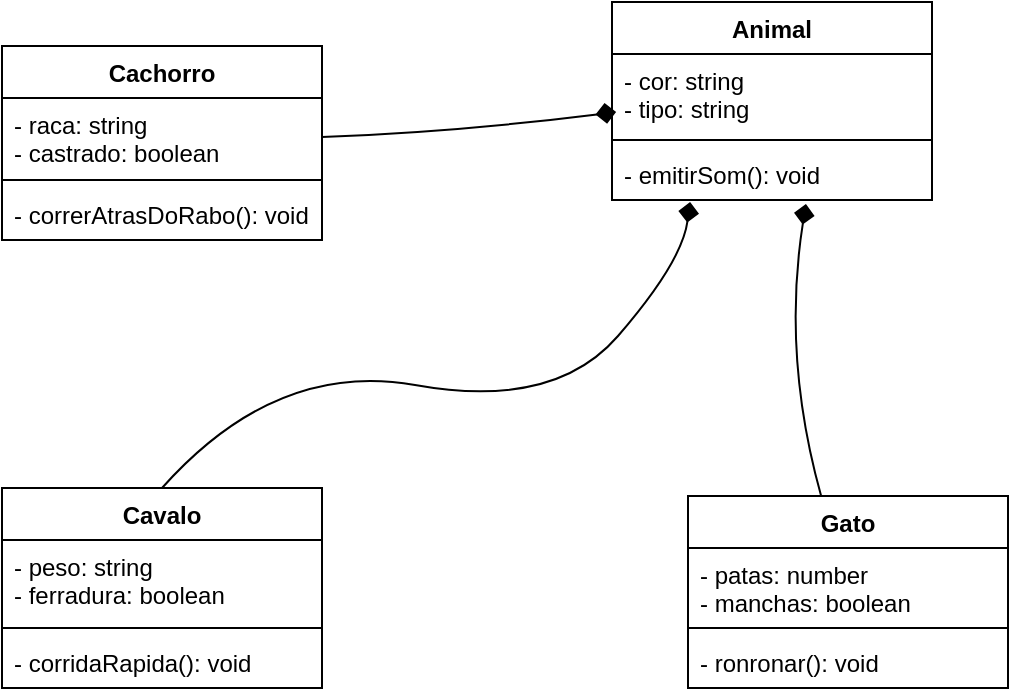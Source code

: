 <mxfile version="25.0.3">
  <diagram id="PDEo5CHW9p_WZ5VTyu-a" name="Página-2">
    <mxGraphModel dx="2234" dy="1996" grid="0" gridSize="10" guides="1" tooltips="1" connect="1" arrows="1" fold="1" page="0" pageScale="1" pageWidth="827" pageHeight="1169" math="0" shadow="0">
      <root>
        <mxCell id="0" />
        <mxCell id="1" parent="0" />
        <mxCell id="3M2RaMgxPD_jnfG7slMo-1" value="Animal" style="swimlane;fontStyle=1;align=center;verticalAlign=top;childLayout=stackLayout;horizontal=1;startSize=26;horizontalStack=0;resizeParent=1;resizeParentMax=0;resizeLast=0;collapsible=1;marginBottom=0;whiteSpace=wrap;html=1;" vertex="1" parent="1">
          <mxGeometry x="-306" y="-1104" width="160" height="99" as="geometry" />
        </mxCell>
        <mxCell id="3M2RaMgxPD_jnfG7slMo-2" value="- cor: string&lt;div&gt;- tipo: string&lt;/div&gt;" style="text;strokeColor=none;fillColor=none;align=left;verticalAlign=top;spacingLeft=4;spacingRight=4;overflow=hidden;rotatable=0;points=[[0,0.5],[1,0.5]];portConstraint=eastwest;whiteSpace=wrap;html=1;" vertex="1" parent="3M2RaMgxPD_jnfG7slMo-1">
          <mxGeometry y="26" width="160" height="39" as="geometry" />
        </mxCell>
        <mxCell id="3M2RaMgxPD_jnfG7slMo-3" value="" style="line;strokeWidth=1;fillColor=none;align=left;verticalAlign=middle;spacingTop=-1;spacingLeft=3;spacingRight=3;rotatable=0;labelPosition=right;points=[];portConstraint=eastwest;strokeColor=inherit;" vertex="1" parent="3M2RaMgxPD_jnfG7slMo-1">
          <mxGeometry y="65" width="160" height="8" as="geometry" />
        </mxCell>
        <mxCell id="3M2RaMgxPD_jnfG7slMo-4" value="- emitirSom(): void" style="text;strokeColor=none;fillColor=none;align=left;verticalAlign=top;spacingLeft=4;spacingRight=4;overflow=hidden;rotatable=0;points=[[0,0.5],[1,0.5]];portConstraint=eastwest;whiteSpace=wrap;html=1;" vertex="1" parent="3M2RaMgxPD_jnfG7slMo-1">
          <mxGeometry y="73" width="160" height="26" as="geometry" />
        </mxCell>
        <mxCell id="3M2RaMgxPD_jnfG7slMo-5" value="Cachorro" style="swimlane;fontStyle=1;align=center;verticalAlign=top;childLayout=stackLayout;horizontal=1;startSize=26;horizontalStack=0;resizeParent=1;resizeParentMax=0;resizeLast=0;collapsible=1;marginBottom=0;whiteSpace=wrap;html=1;" vertex="1" parent="1">
          <mxGeometry x="-611" y="-1082" width="160" height="97" as="geometry" />
        </mxCell>
        <mxCell id="3M2RaMgxPD_jnfG7slMo-6" value="- raca: string&lt;div&gt;- castrado: boolean&lt;/div&gt;" style="text;strokeColor=none;fillColor=none;align=left;verticalAlign=top;spacingLeft=4;spacingRight=4;overflow=hidden;rotatable=0;points=[[0,0.5],[1,0.5]];portConstraint=eastwest;whiteSpace=wrap;html=1;" vertex="1" parent="3M2RaMgxPD_jnfG7slMo-5">
          <mxGeometry y="26" width="160" height="37" as="geometry" />
        </mxCell>
        <mxCell id="3M2RaMgxPD_jnfG7slMo-7" value="" style="line;strokeWidth=1;fillColor=none;align=left;verticalAlign=middle;spacingTop=-1;spacingLeft=3;spacingRight=3;rotatable=0;labelPosition=right;points=[];portConstraint=eastwest;strokeColor=inherit;" vertex="1" parent="3M2RaMgxPD_jnfG7slMo-5">
          <mxGeometry y="63" width="160" height="8" as="geometry" />
        </mxCell>
        <mxCell id="3M2RaMgxPD_jnfG7slMo-8" value="- correrAtrasDoRabo(): void" style="text;strokeColor=none;fillColor=none;align=left;verticalAlign=top;spacingLeft=4;spacingRight=4;overflow=hidden;rotatable=0;points=[[0,0.5],[1,0.5]];portConstraint=eastwest;whiteSpace=wrap;html=1;" vertex="1" parent="3M2RaMgxPD_jnfG7slMo-5">
          <mxGeometry y="71" width="160" height="26" as="geometry" />
        </mxCell>
        <mxCell id="3M2RaMgxPD_jnfG7slMo-9" style="edgeStyle=none;curved=1;rounded=0;orthogonalLoop=1;jettySize=auto;html=1;entryX=0.013;entryY=0.744;entryDx=0;entryDy=0;entryPerimeter=0;fontSize=12;startSize=8;endSize=8;endArrow=diamond;endFill=1;" edge="1" parent="1" source="3M2RaMgxPD_jnfG7slMo-5" target="3M2RaMgxPD_jnfG7slMo-2">
          <mxGeometry relative="1" as="geometry">
            <Array as="points">
              <mxPoint x="-384" y="-1039" />
            </Array>
          </mxGeometry>
        </mxCell>
        <mxCell id="3M2RaMgxPD_jnfG7slMo-10" value="Cavalo" style="swimlane;fontStyle=1;align=center;verticalAlign=top;childLayout=stackLayout;horizontal=1;startSize=26;horizontalStack=0;resizeParent=1;resizeParentMax=0;resizeLast=0;collapsible=1;marginBottom=0;whiteSpace=wrap;html=1;" vertex="1" parent="1">
          <mxGeometry x="-611" y="-861" width="160" height="100" as="geometry" />
        </mxCell>
        <mxCell id="3M2RaMgxPD_jnfG7slMo-11" value="- peso: string&lt;div&gt;- ferradura: boolean&lt;/div&gt;" style="text;strokeColor=none;fillColor=none;align=left;verticalAlign=top;spacingLeft=4;spacingRight=4;overflow=hidden;rotatable=0;points=[[0,0.5],[1,0.5]];portConstraint=eastwest;whiteSpace=wrap;html=1;" vertex="1" parent="3M2RaMgxPD_jnfG7slMo-10">
          <mxGeometry y="26" width="160" height="40" as="geometry" />
        </mxCell>
        <mxCell id="3M2RaMgxPD_jnfG7slMo-12" value="" style="line;strokeWidth=1;fillColor=none;align=left;verticalAlign=middle;spacingTop=-1;spacingLeft=3;spacingRight=3;rotatable=0;labelPosition=right;points=[];portConstraint=eastwest;strokeColor=inherit;" vertex="1" parent="3M2RaMgxPD_jnfG7slMo-10">
          <mxGeometry y="66" width="160" height="8" as="geometry" />
        </mxCell>
        <mxCell id="3M2RaMgxPD_jnfG7slMo-13" value="- corridaRapida(): void" style="text;strokeColor=none;fillColor=none;align=left;verticalAlign=top;spacingLeft=4;spacingRight=4;overflow=hidden;rotatable=0;points=[[0,0.5],[1,0.5]];portConstraint=eastwest;whiteSpace=wrap;html=1;" vertex="1" parent="3M2RaMgxPD_jnfG7slMo-10">
          <mxGeometry y="74" width="160" height="26" as="geometry" />
        </mxCell>
        <mxCell id="3M2RaMgxPD_jnfG7slMo-14" style="edgeStyle=none;curved=1;rounded=0;orthogonalLoop=1;jettySize=auto;html=1;entryX=0.244;entryY=1.038;entryDx=0;entryDy=0;entryPerimeter=0;fontSize=12;startSize=8;endSize=8;exitX=0.5;exitY=0;exitDx=0;exitDy=0;endArrow=diamond;endFill=1;" edge="1" parent="1" source="3M2RaMgxPD_jnfG7slMo-10" target="3M2RaMgxPD_jnfG7slMo-4">
          <mxGeometry relative="1" as="geometry">
            <Array as="points">
              <mxPoint x="-474" y="-925" />
              <mxPoint x="-335" y="-900" />
              <mxPoint x="-271" y="-974" />
            </Array>
          </mxGeometry>
        </mxCell>
        <mxCell id="3M2RaMgxPD_jnfG7slMo-15" value="Gato" style="swimlane;fontStyle=1;align=center;verticalAlign=top;childLayout=stackLayout;horizontal=1;startSize=26;horizontalStack=0;resizeParent=1;resizeParentMax=0;resizeLast=0;collapsible=1;marginBottom=0;whiteSpace=wrap;html=1;" vertex="1" parent="1">
          <mxGeometry x="-268" y="-857" width="160" height="96" as="geometry" />
        </mxCell>
        <mxCell id="3M2RaMgxPD_jnfG7slMo-16" value="- patas: number&lt;div&gt;- manchas: boolean&lt;/div&gt;" style="text;strokeColor=none;fillColor=none;align=left;verticalAlign=top;spacingLeft=4;spacingRight=4;overflow=hidden;rotatable=0;points=[[0,0.5],[1,0.5]];portConstraint=eastwest;whiteSpace=wrap;html=1;" vertex="1" parent="3M2RaMgxPD_jnfG7slMo-15">
          <mxGeometry y="26" width="160" height="36" as="geometry" />
        </mxCell>
        <mxCell id="3M2RaMgxPD_jnfG7slMo-17" value="" style="line;strokeWidth=1;fillColor=none;align=left;verticalAlign=middle;spacingTop=-1;spacingLeft=3;spacingRight=3;rotatable=0;labelPosition=right;points=[];portConstraint=eastwest;strokeColor=inherit;" vertex="1" parent="3M2RaMgxPD_jnfG7slMo-15">
          <mxGeometry y="62" width="160" height="8" as="geometry" />
        </mxCell>
        <mxCell id="3M2RaMgxPD_jnfG7slMo-18" value="- ronronar(): void" style="text;strokeColor=none;fillColor=none;align=left;verticalAlign=top;spacingLeft=4;spacingRight=4;overflow=hidden;rotatable=0;points=[[0,0.5],[1,0.5]];portConstraint=eastwest;whiteSpace=wrap;html=1;" vertex="1" parent="3M2RaMgxPD_jnfG7slMo-15">
          <mxGeometry y="70" width="160" height="26" as="geometry" />
        </mxCell>
        <mxCell id="3M2RaMgxPD_jnfG7slMo-19" style="edgeStyle=none;curved=1;rounded=0;orthogonalLoop=1;jettySize=auto;html=1;entryX=0.606;entryY=1.077;entryDx=0;entryDy=0;entryPerimeter=0;fontSize=12;startSize=8;endSize=8;endArrow=diamond;endFill=1;" edge="1" parent="1" source="3M2RaMgxPD_jnfG7slMo-15" target="3M2RaMgxPD_jnfG7slMo-4">
          <mxGeometry relative="1" as="geometry">
            <Array as="points">
              <mxPoint x="-221" y="-927" />
            </Array>
          </mxGeometry>
        </mxCell>
      </root>
    </mxGraphModel>
  </diagram>
</mxfile>
